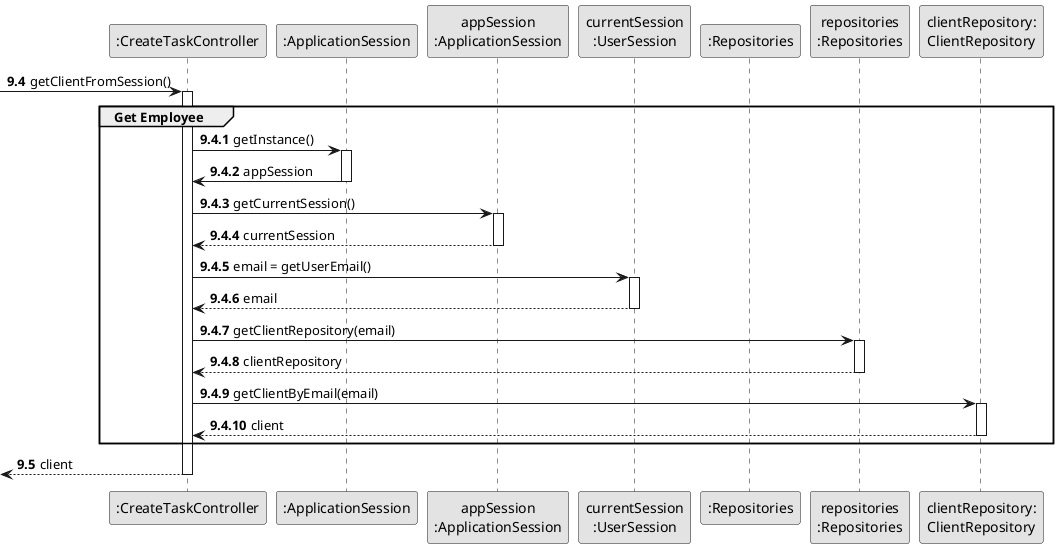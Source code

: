 @startuml
skinparam monochrome true
skinparam packageStyle rectangle
skinparam shadowing false



'hide footbox
participant ":CreateTaskController" as CTRL
participant ":ApplicationSession" as _APP
participant "appSession\n:ApplicationSession" as APP
participant "currentSession\n:UserSession" as SESSAO
participant ":Repositories" as RepositorySingleton
participant "repositories\n:Repositories" as PLAT
participant "clientRepository:\nClientRepository" as ClientRepository

autonumber 9.4
-> CTRL : getClientFromSession()
autonumber 9.4.1
activate CTRL

    group Get Employee
        CTRL -> _APP: getInstance()
        activate _APP
            _APP -> CTRL: appSession
        deactivate _APP

        CTRL -> APP: getCurrentSession()
        activate APP

            APP --> CTRL: currentSession
        deactivate APP

        CTRL -> SESSAO: email = getUserEmail()
        activate SESSAO

            SESSAO --> CTRL: email
        deactivate SESSAO

        CTRL -> PLAT: getClientRepository(email)
        activate PLAT

            PLAT --> CTRL: clientRepository
        deactivate PLAT

        CTRL -> ClientRepository: getClientByEmail(email)
        activate ClientRepository

            ClientRepository --> CTRL : client
        deactivate ClientRepository
    end
    autonumber 9.5
    <-- CTRL : client
deactivate CTRL

@enduml